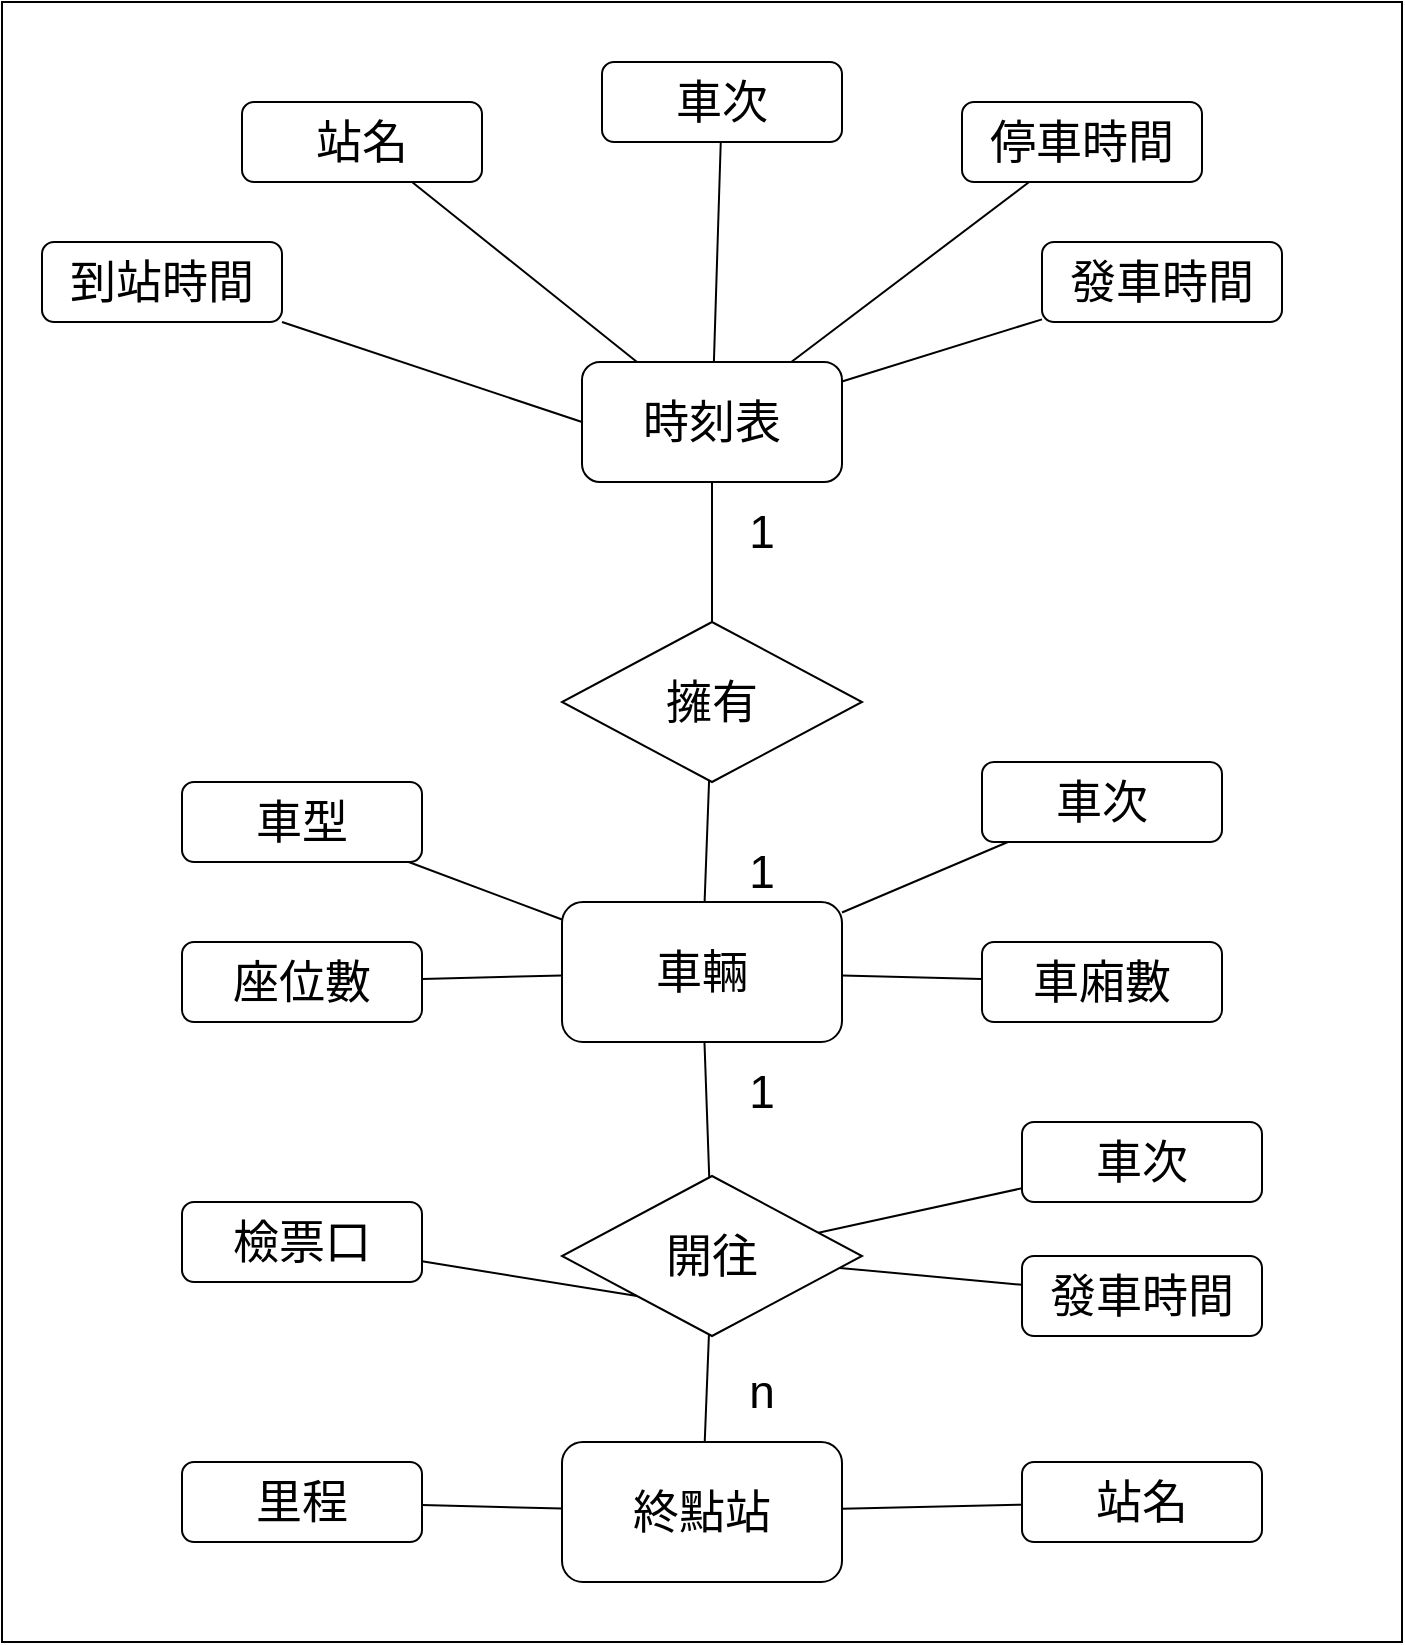 <mxfile version="22.1.16" type="device">
  <diagram id="jbVRNizJcDCQ8yqokmnY" name="第 1 页">
    <mxGraphModel dx="1793" dy="923" grid="1" gridSize="10" guides="1" tooltips="1" connect="1" arrows="1" fold="1" page="1" pageScale="1" pageWidth="2336" pageHeight="1654" math="0" shadow="0">
      <root>
        <mxCell id="0" />
        <mxCell id="1" parent="0" />
        <mxCell id="_HgupfXg40LZJNDoUt4P-283" value="" style="rounded=0;whiteSpace=wrap;html=1;" vertex="1" parent="1">
          <mxGeometry x="400" y="160" width="700" height="820" as="geometry" />
        </mxCell>
        <mxCell id="_HgupfXg40LZJNDoUt4P-240" value="&lt;font style=&quot;font-size: 23px;&quot;&gt;到站時間&lt;/font&gt;" style="rounded=1;whiteSpace=wrap;html=1;" vertex="1" parent="1">
          <mxGeometry x="420" y="280" width="120" height="40" as="geometry" />
        </mxCell>
        <mxCell id="_HgupfXg40LZJNDoUt4P-242" value="&lt;font style=&quot;font-size: 23px;&quot;&gt;站名&lt;/font&gt;" style="rounded=1;whiteSpace=wrap;html=1;" vertex="1" parent="1">
          <mxGeometry x="520" y="210" width="120" height="40" as="geometry" />
        </mxCell>
        <mxCell id="_HgupfXg40LZJNDoUt4P-243" value="&lt;font style=&quot;font-size: 23px;&quot;&gt;車次&lt;/font&gt;" style="rounded=1;whiteSpace=wrap;html=1;" vertex="1" parent="1">
          <mxGeometry x="700" y="190" width="120" height="40" as="geometry" />
        </mxCell>
        <mxCell id="_HgupfXg40LZJNDoUt4P-244" value="&lt;font style=&quot;font-size: 23px;&quot;&gt;停車時間&lt;/font&gt;" style="rounded=1;whiteSpace=wrap;html=1;" vertex="1" parent="1">
          <mxGeometry x="880" y="210" width="120" height="40" as="geometry" />
        </mxCell>
        <mxCell id="_HgupfXg40LZJNDoUt4P-245" value="&lt;font style=&quot;font-size: 23px;&quot;&gt;發車時間&lt;/font&gt;" style="rounded=1;whiteSpace=wrap;html=1;" vertex="1" parent="1">
          <mxGeometry x="920" y="280" width="120" height="40" as="geometry" />
        </mxCell>
        <mxCell id="_HgupfXg40LZJNDoUt4P-246" value="&lt;font style=&quot;font-size: 23px;&quot;&gt;時刻表&lt;/font&gt;" style="rounded=1;whiteSpace=wrap;html=1;" vertex="1" parent="1">
          <mxGeometry x="690" y="340" width="130" height="60" as="geometry" />
        </mxCell>
        <mxCell id="_HgupfXg40LZJNDoUt4P-247" value="&lt;font style=&quot;font-size: 23px;&quot;&gt;擁有&lt;/font&gt;" style="rhombus;whiteSpace=wrap;html=1;" vertex="1" parent="1">
          <mxGeometry x="680" y="470" width="150" height="80" as="geometry" />
        </mxCell>
        <mxCell id="_HgupfXg40LZJNDoUt4P-248" value="&lt;font style=&quot;font-size: 23px;&quot;&gt;車型&lt;/font&gt;" style="rounded=1;whiteSpace=wrap;html=1;" vertex="1" parent="1">
          <mxGeometry x="490" y="550" width="120" height="40" as="geometry" />
        </mxCell>
        <mxCell id="_HgupfXg40LZJNDoUt4P-249" value="&lt;font style=&quot;font-size: 23px;&quot;&gt;座位數&lt;/font&gt;" style="rounded=1;whiteSpace=wrap;html=1;" vertex="1" parent="1">
          <mxGeometry x="490" y="630" width="120" height="40" as="geometry" />
        </mxCell>
        <mxCell id="_HgupfXg40LZJNDoUt4P-250" value="&lt;font style=&quot;font-size: 23px;&quot;&gt;檢票口&lt;/font&gt;" style="rounded=1;whiteSpace=wrap;html=1;" vertex="1" parent="1">
          <mxGeometry x="490" y="760" width="120" height="40" as="geometry" />
        </mxCell>
        <mxCell id="_HgupfXg40LZJNDoUt4P-251" value="&lt;font style=&quot;font-size: 23px;&quot;&gt;里程&lt;/font&gt;" style="rounded=1;whiteSpace=wrap;html=1;" vertex="1" parent="1">
          <mxGeometry x="490" y="890" width="120" height="40" as="geometry" />
        </mxCell>
        <mxCell id="_HgupfXg40LZJNDoUt4P-252" value="&lt;font style=&quot;font-size: 23px;&quot;&gt;車次&lt;/font&gt;" style="rounded=1;whiteSpace=wrap;html=1;" vertex="1" parent="1">
          <mxGeometry x="890" y="540" width="120" height="40" as="geometry" />
        </mxCell>
        <mxCell id="_HgupfXg40LZJNDoUt4P-253" value="&lt;font style=&quot;font-size: 23px;&quot;&gt;車廂數&lt;/font&gt;" style="rounded=1;whiteSpace=wrap;html=1;" vertex="1" parent="1">
          <mxGeometry x="890" y="630" width="120" height="40" as="geometry" />
        </mxCell>
        <mxCell id="_HgupfXg40LZJNDoUt4P-254" value="&lt;font style=&quot;font-size: 23px;&quot;&gt;車次&lt;/font&gt;" style="rounded=1;whiteSpace=wrap;html=1;" vertex="1" parent="1">
          <mxGeometry x="910" y="720" width="120" height="40" as="geometry" />
        </mxCell>
        <mxCell id="_HgupfXg40LZJNDoUt4P-255" value="&lt;font style=&quot;font-size: 23px;&quot;&gt;發車時間&lt;/font&gt;" style="rounded=1;whiteSpace=wrap;html=1;" vertex="1" parent="1">
          <mxGeometry x="910" y="787" width="120" height="40" as="geometry" />
        </mxCell>
        <mxCell id="_HgupfXg40LZJNDoUt4P-256" value="&lt;font style=&quot;font-size: 23px;&quot;&gt;站名&lt;/font&gt;" style="rounded=1;whiteSpace=wrap;html=1;" vertex="1" parent="1">
          <mxGeometry x="910" y="890" width="120" height="40" as="geometry" />
        </mxCell>
        <mxCell id="_HgupfXg40LZJNDoUt4P-257" value="&lt;font style=&quot;font-size: 23px;&quot;&gt;車輛&lt;/font&gt;" style="rounded=1;whiteSpace=wrap;html=1;" vertex="1" parent="1">
          <mxGeometry x="680" y="610" width="140" height="70" as="geometry" />
        </mxCell>
        <mxCell id="_HgupfXg40LZJNDoUt4P-258" value="&lt;font style=&quot;font-size: 23px;&quot;&gt;終點站&lt;/font&gt;" style="rounded=1;whiteSpace=wrap;html=1;direction=south;" vertex="1" parent="1">
          <mxGeometry x="680" y="880" width="140" height="70" as="geometry" />
        </mxCell>
        <mxCell id="_HgupfXg40LZJNDoUt4P-259" value="&lt;span style=&quot;font-size: 23px;&quot;&gt;開往&lt;/span&gt;" style="rhombus;whiteSpace=wrap;html=1;" vertex="1" parent="1">
          <mxGeometry x="680" y="747" width="150" height="80" as="geometry" />
        </mxCell>
        <mxCell id="_HgupfXg40LZJNDoUt4P-260" value="&lt;font style=&quot;font-size: 23px;&quot;&gt;1&lt;/font&gt;" style="text;html=1;strokeColor=none;fillColor=none;align=center;verticalAlign=middle;whiteSpace=wrap;rounded=0;" vertex="1" parent="1">
          <mxGeometry x="750" y="410" width="60" height="30" as="geometry" />
        </mxCell>
        <mxCell id="_HgupfXg40LZJNDoUt4P-261" value="&lt;font style=&quot;font-size: 23px;&quot;&gt;1&lt;/font&gt;" style="text;html=1;strokeColor=none;fillColor=none;align=center;verticalAlign=middle;whiteSpace=wrap;rounded=0;" vertex="1" parent="1">
          <mxGeometry x="750" y="580" width="60" height="30" as="geometry" />
        </mxCell>
        <mxCell id="_HgupfXg40LZJNDoUt4P-262" value="&lt;font style=&quot;font-size: 23px;&quot;&gt;1&lt;/font&gt;" style="text;html=1;strokeColor=none;fillColor=none;align=center;verticalAlign=middle;whiteSpace=wrap;rounded=0;" vertex="1" parent="1">
          <mxGeometry x="750" y="690" width="60" height="30" as="geometry" />
        </mxCell>
        <mxCell id="_HgupfXg40LZJNDoUt4P-263" value="&lt;font style=&quot;font-size: 23px;&quot;&gt;n&lt;/font&gt;" style="text;html=1;strokeColor=none;fillColor=none;align=center;verticalAlign=middle;whiteSpace=wrap;rounded=0;" vertex="1" parent="1">
          <mxGeometry x="750" y="840" width="60" height="30" as="geometry" />
        </mxCell>
        <mxCell id="_HgupfXg40LZJNDoUt4P-264" value="" style="endArrow=none;html=1;rounded=0;exitX=0;exitY=0.5;exitDx=0;exitDy=0;" edge="1" parent="1" source="_HgupfXg40LZJNDoUt4P-246" target="_HgupfXg40LZJNDoUt4P-240">
          <mxGeometry width="50" height="50" relative="1" as="geometry">
            <mxPoint x="530" y="470" as="sourcePoint" />
            <mxPoint x="580" y="420" as="targetPoint" />
          </mxGeometry>
        </mxCell>
        <mxCell id="_HgupfXg40LZJNDoUt4P-265" value="" style="endArrow=none;html=1;rounded=0;" edge="1" parent="1" source="_HgupfXg40LZJNDoUt4P-246" target="_HgupfXg40LZJNDoUt4P-242">
          <mxGeometry width="50" height="50" relative="1" as="geometry">
            <mxPoint x="540" y="450" as="sourcePoint" />
            <mxPoint x="590" y="400" as="targetPoint" />
          </mxGeometry>
        </mxCell>
        <mxCell id="_HgupfXg40LZJNDoUt4P-266" value="" style="endArrow=none;html=1;rounded=0;" edge="1" parent="1" source="_HgupfXg40LZJNDoUt4P-246" target="_HgupfXg40LZJNDoUt4P-243">
          <mxGeometry width="50" height="50" relative="1" as="geometry">
            <mxPoint x="530" y="460" as="sourcePoint" />
            <mxPoint x="580" y="410" as="targetPoint" />
          </mxGeometry>
        </mxCell>
        <mxCell id="_HgupfXg40LZJNDoUt4P-267" value="" style="endArrow=none;html=1;rounded=0;" edge="1" parent="1" source="_HgupfXg40LZJNDoUt4P-246" target="_HgupfXg40LZJNDoUt4P-244">
          <mxGeometry width="50" height="50" relative="1" as="geometry">
            <mxPoint x="530" y="470" as="sourcePoint" />
            <mxPoint x="580" y="420" as="targetPoint" />
          </mxGeometry>
        </mxCell>
        <mxCell id="_HgupfXg40LZJNDoUt4P-268" value="" style="endArrow=none;html=1;rounded=0;" edge="1" parent="1" source="_HgupfXg40LZJNDoUt4P-246" target="_HgupfXg40LZJNDoUt4P-245">
          <mxGeometry width="50" height="50" relative="1" as="geometry">
            <mxPoint x="490" y="460" as="sourcePoint" />
            <mxPoint x="540" y="410" as="targetPoint" />
          </mxGeometry>
        </mxCell>
        <mxCell id="_HgupfXg40LZJNDoUt4P-269" value="" style="endArrow=none;html=1;rounded=0;" edge="1" parent="1" source="_HgupfXg40LZJNDoUt4P-247" target="_HgupfXg40LZJNDoUt4P-246">
          <mxGeometry width="50" height="50" relative="1" as="geometry">
            <mxPoint x="520" y="480" as="sourcePoint" />
            <mxPoint x="570" y="430" as="targetPoint" />
          </mxGeometry>
        </mxCell>
        <mxCell id="_HgupfXg40LZJNDoUt4P-270" value="" style="endArrow=none;html=1;rounded=0;" edge="1" parent="1" source="_HgupfXg40LZJNDoUt4P-257" target="_HgupfXg40LZJNDoUt4P-247">
          <mxGeometry width="50" height="50" relative="1" as="geometry">
            <mxPoint x="530" y="470" as="sourcePoint" />
            <mxPoint x="580" y="420" as="targetPoint" />
          </mxGeometry>
        </mxCell>
        <mxCell id="_HgupfXg40LZJNDoUt4P-271" value="" style="endArrow=none;html=1;rounded=0;" edge="1" parent="1" source="_HgupfXg40LZJNDoUt4P-248" target="_HgupfXg40LZJNDoUt4P-257">
          <mxGeometry width="50" height="50" relative="1" as="geometry">
            <mxPoint x="490" y="510" as="sourcePoint" />
            <mxPoint x="540" y="460" as="targetPoint" />
          </mxGeometry>
        </mxCell>
        <mxCell id="_HgupfXg40LZJNDoUt4P-272" value="" style="endArrow=none;html=1;rounded=0;" edge="1" parent="1" source="_HgupfXg40LZJNDoUt4P-249" target="_HgupfXg40LZJNDoUt4P-257">
          <mxGeometry width="50" height="50" relative="1" as="geometry">
            <mxPoint x="540" y="490" as="sourcePoint" />
            <mxPoint x="590" y="440" as="targetPoint" />
          </mxGeometry>
        </mxCell>
        <mxCell id="_HgupfXg40LZJNDoUt4P-273" value="" style="endArrow=none;html=1;rounded=0;" edge="1" parent="1" source="_HgupfXg40LZJNDoUt4P-257" target="_HgupfXg40LZJNDoUt4P-252">
          <mxGeometry width="50" height="50" relative="1" as="geometry">
            <mxPoint x="960" y="490" as="sourcePoint" />
            <mxPoint x="1010" y="440" as="targetPoint" />
          </mxGeometry>
        </mxCell>
        <mxCell id="_HgupfXg40LZJNDoUt4P-274" value="" style="endArrow=none;html=1;rounded=0;" edge="1" parent="1" source="_HgupfXg40LZJNDoUt4P-257" target="_HgupfXg40LZJNDoUt4P-253">
          <mxGeometry width="50" height="50" relative="1" as="geometry">
            <mxPoint x="910" y="480" as="sourcePoint" />
            <mxPoint x="960" y="430" as="targetPoint" />
          </mxGeometry>
        </mxCell>
        <mxCell id="_HgupfXg40LZJNDoUt4P-275" value="" style="endArrow=none;html=1;rounded=0;" edge="1" parent="1" source="_HgupfXg40LZJNDoUt4P-257" target="_HgupfXg40LZJNDoUt4P-259">
          <mxGeometry width="50" height="50" relative="1" as="geometry">
            <mxPoint x="420" y="740" as="sourcePoint" />
            <mxPoint x="470" y="690" as="targetPoint" />
          </mxGeometry>
        </mxCell>
        <mxCell id="_HgupfXg40LZJNDoUt4P-277" value="" style="endArrow=none;html=1;rounded=0;exitX=0;exitY=1;exitDx=0;exitDy=0;" edge="1" parent="1" source="_HgupfXg40LZJNDoUt4P-259" target="_HgupfXg40LZJNDoUt4P-250">
          <mxGeometry width="50" height="50" relative="1" as="geometry">
            <mxPoint x="890" y="670" as="sourcePoint" />
            <mxPoint x="940" y="620" as="targetPoint" />
          </mxGeometry>
        </mxCell>
        <mxCell id="_HgupfXg40LZJNDoUt4P-278" value="" style="endArrow=none;html=1;rounded=0;" edge="1" parent="1" source="_HgupfXg40LZJNDoUt4P-259" target="_HgupfXg40LZJNDoUt4P-254">
          <mxGeometry width="50" height="50" relative="1" as="geometry">
            <mxPoint x="1220" y="760" as="sourcePoint" />
            <mxPoint x="1270" y="710" as="targetPoint" />
          </mxGeometry>
        </mxCell>
        <mxCell id="_HgupfXg40LZJNDoUt4P-279" value="" style="endArrow=none;html=1;rounded=0;" edge="1" parent="1" source="_HgupfXg40LZJNDoUt4P-259" target="_HgupfXg40LZJNDoUt4P-255">
          <mxGeometry width="50" height="50" relative="1" as="geometry">
            <mxPoint x="1180" y="760" as="sourcePoint" />
            <mxPoint x="1230" y="710" as="targetPoint" />
          </mxGeometry>
        </mxCell>
        <mxCell id="_HgupfXg40LZJNDoUt4P-280" value="" style="endArrow=none;html=1;rounded=0;" edge="1" parent="1" source="_HgupfXg40LZJNDoUt4P-258" target="_HgupfXg40LZJNDoUt4P-259">
          <mxGeometry width="50" height="50" relative="1" as="geometry">
            <mxPoint x="890" y="670" as="sourcePoint" />
            <mxPoint x="940" y="620" as="targetPoint" />
          </mxGeometry>
        </mxCell>
        <mxCell id="_HgupfXg40LZJNDoUt4P-281" value="" style="endArrow=none;html=1;rounded=0;" edge="1" parent="1" source="_HgupfXg40LZJNDoUt4P-256" target="_HgupfXg40LZJNDoUt4P-258">
          <mxGeometry width="50" height="50" relative="1" as="geometry">
            <mxPoint x="1220" y="700" as="sourcePoint" />
            <mxPoint x="1270" y="650" as="targetPoint" />
          </mxGeometry>
        </mxCell>
        <mxCell id="_HgupfXg40LZJNDoUt4P-282" value="" style="endArrow=none;html=1;rounded=0;" edge="1" parent="1" source="_HgupfXg40LZJNDoUt4P-251" target="_HgupfXg40LZJNDoUt4P-258">
          <mxGeometry width="50" height="50" relative="1" as="geometry">
            <mxPoint x="400" y="870" as="sourcePoint" />
            <mxPoint x="450" y="820" as="targetPoint" />
          </mxGeometry>
        </mxCell>
      </root>
    </mxGraphModel>
  </diagram>
</mxfile>
